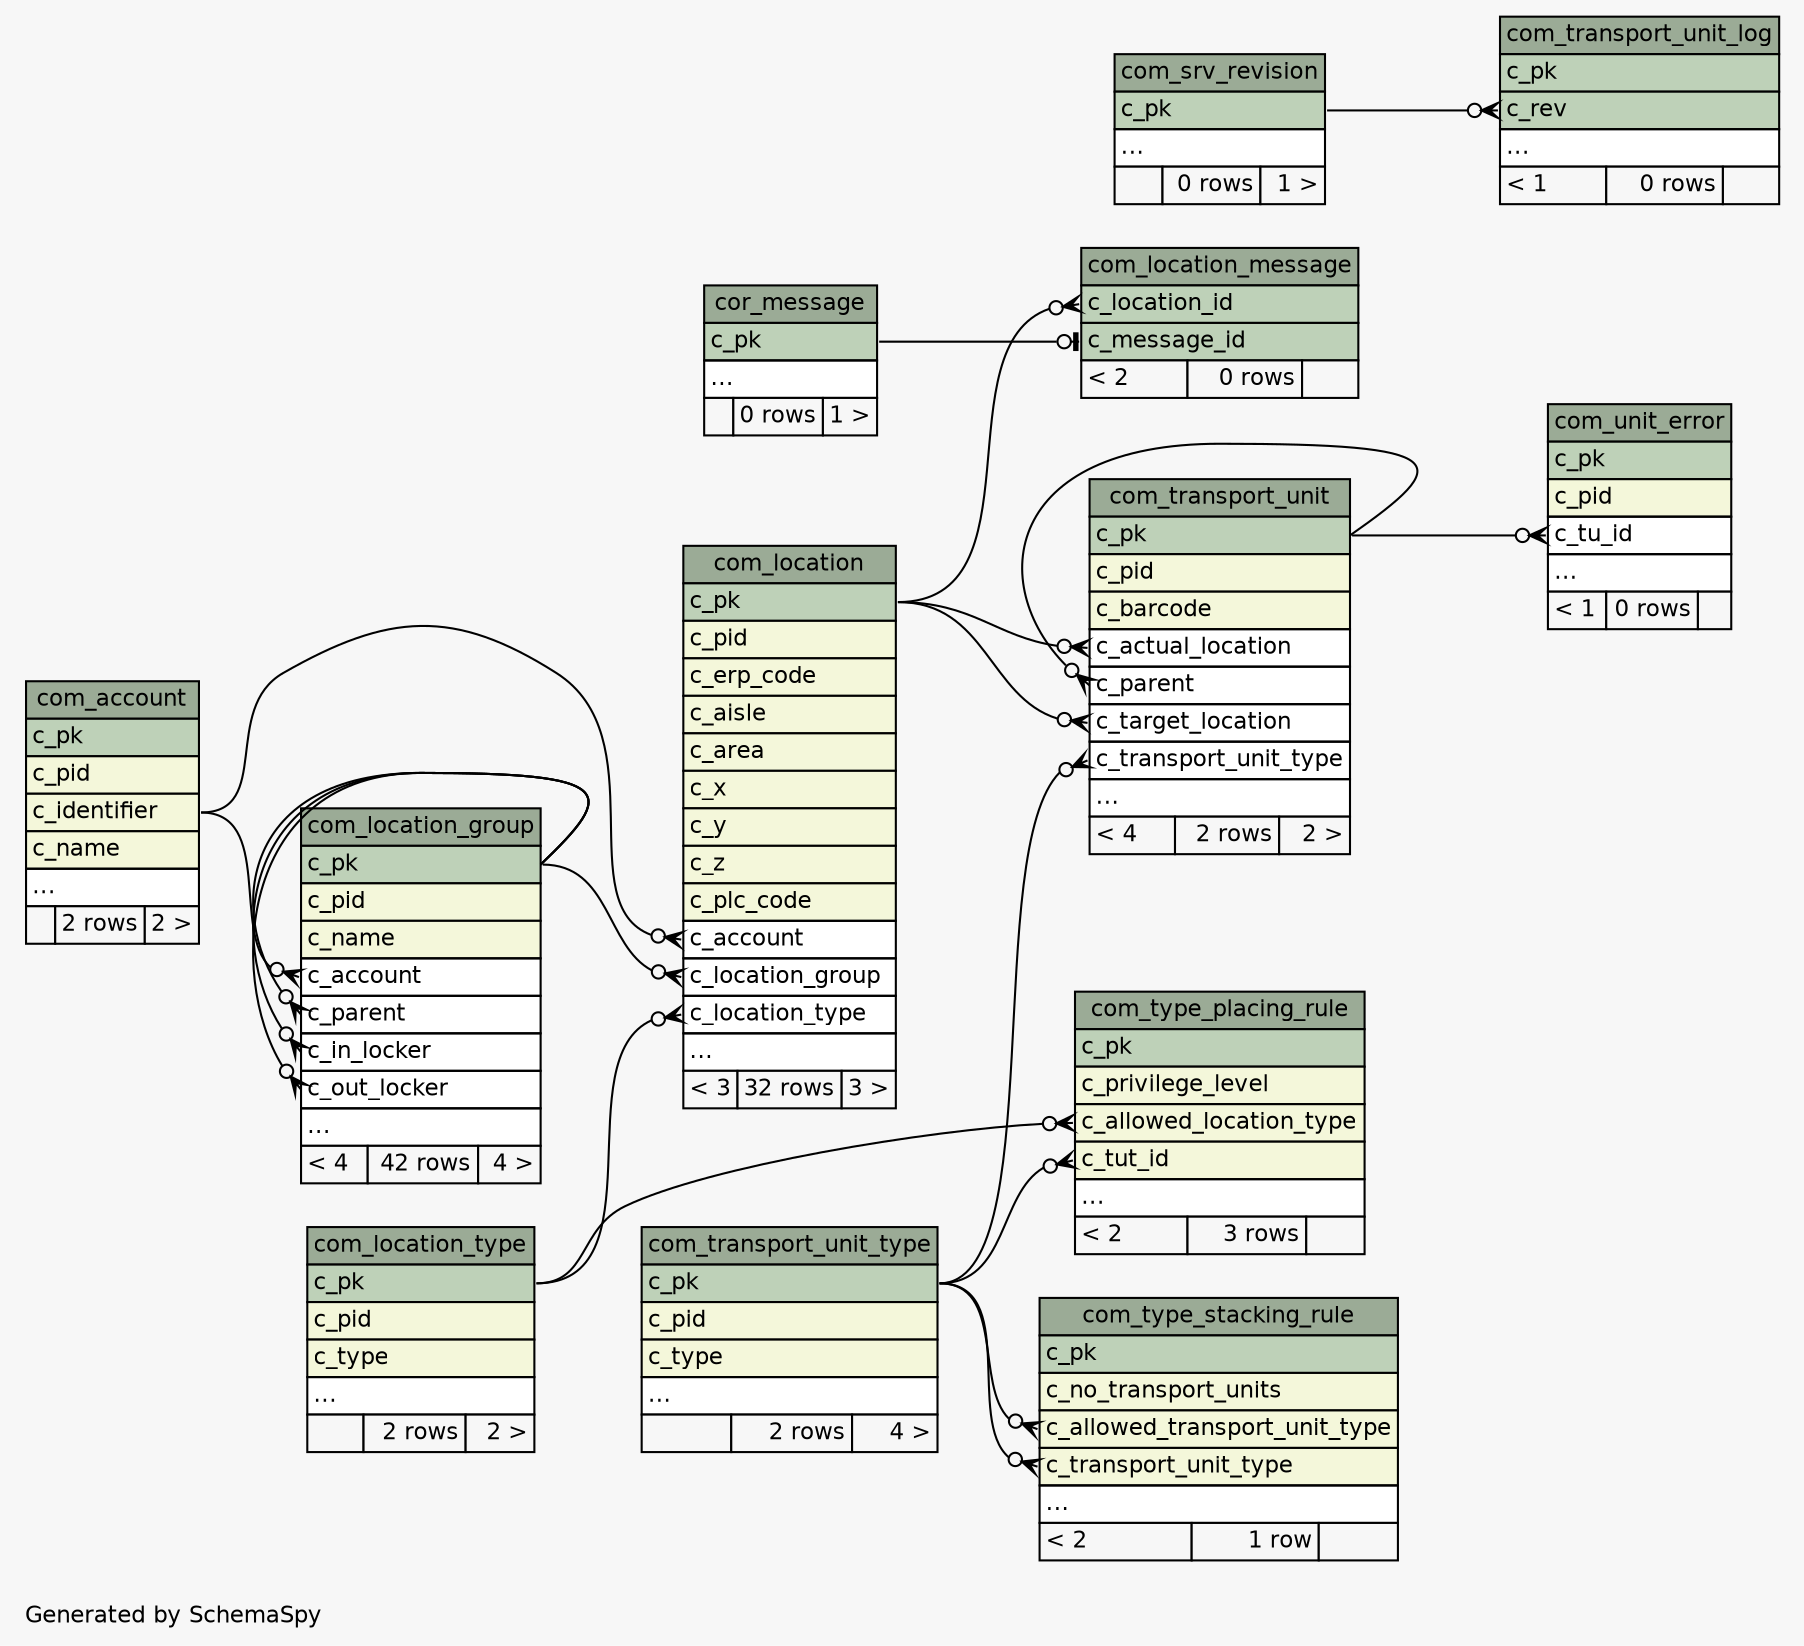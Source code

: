 // dot 2.43.0 on Linux 5.15.0-1037-azure
// SchemaSpy rev Unknown
digraph "compactRelationshipsDiagram" {
  graph [
    rankdir="RL"
    bgcolor="#f7f7f7"
    label="\nGenerated by SchemaSpy"
    labeljust="l"
    nodesep="0.18"
    ranksep="0.46"
    fontname="Helvetica"
    fontsize="11"
  ];
  node [
    fontname="Helvetica"
    fontsize="11"
    shape="plaintext"
  ];
  edge [
    arrowsize="0.8"
  ];
  "com_account" [
    label=<
    <TABLE BORDER="0" CELLBORDER="1" CELLSPACING="0" BGCOLOR="#ffffff">
      <TR><TD COLSPAN="3" BGCOLOR="#9bab96" ALIGN="CENTER">com_account</TD></TR>
      <TR><TD PORT="c_pk" COLSPAN="3" BGCOLOR="#bed1b8" ALIGN="LEFT">c_pk</TD></TR>
      <TR><TD PORT="c_pid" COLSPAN="3" BGCOLOR="#f4f7da" ALIGN="LEFT">c_pid</TD></TR>
      <TR><TD PORT="c_identifier" COLSPAN="3" BGCOLOR="#f4f7da" ALIGN="LEFT">c_identifier</TD></TR>
      <TR><TD PORT="c_name" COLSPAN="3" BGCOLOR="#f4f7da" ALIGN="LEFT">c_name</TD></TR>
      <TR><TD PORT="elipses" COLSPAN="3" ALIGN="LEFT">...</TD></TR>
      <TR><TD ALIGN="LEFT" BGCOLOR="#f7f7f7">  </TD><TD ALIGN="RIGHT" BGCOLOR="#f7f7f7">2 rows</TD><TD ALIGN="RIGHT" BGCOLOR="#f7f7f7">2 &gt;</TD></TR>
    </TABLE>>
    URL="tables/com_account.html"
    tooltip="com_account"
  ];
  "com_location" [
    label=<
    <TABLE BORDER="0" CELLBORDER="1" CELLSPACING="0" BGCOLOR="#ffffff">
      <TR><TD COLSPAN="3" BGCOLOR="#9bab96" ALIGN="CENTER">com_location</TD></TR>
      <TR><TD PORT="c_pk" COLSPAN="3" BGCOLOR="#bed1b8" ALIGN="LEFT">c_pk</TD></TR>
      <TR><TD PORT="c_pid" COLSPAN="3" BGCOLOR="#f4f7da" ALIGN="LEFT">c_pid</TD></TR>
      <TR><TD PORT="c_erp_code" COLSPAN="3" BGCOLOR="#f4f7da" ALIGN="LEFT">c_erp_code</TD></TR>
      <TR><TD PORT="c_aisle" COLSPAN="3" BGCOLOR="#f4f7da" ALIGN="LEFT">c_aisle</TD></TR>
      <TR><TD PORT="c_area" COLSPAN="3" BGCOLOR="#f4f7da" ALIGN="LEFT">c_area</TD></TR>
      <TR><TD PORT="c_x" COLSPAN="3" BGCOLOR="#f4f7da" ALIGN="LEFT">c_x</TD></TR>
      <TR><TD PORT="c_y" COLSPAN="3" BGCOLOR="#f4f7da" ALIGN="LEFT">c_y</TD></TR>
      <TR><TD PORT="c_z" COLSPAN="3" BGCOLOR="#f4f7da" ALIGN="LEFT">c_z</TD></TR>
      <TR><TD PORT="c_plc_code" COLSPAN="3" BGCOLOR="#f4f7da" ALIGN="LEFT">c_plc_code</TD></TR>
      <TR><TD PORT="c_account" COLSPAN="3" ALIGN="LEFT">c_account</TD></TR>
      <TR><TD PORT="c_location_group" COLSPAN="3" ALIGN="LEFT">c_location_group</TD></TR>
      <TR><TD PORT="c_location_type" COLSPAN="3" ALIGN="LEFT">c_location_type</TD></TR>
      <TR><TD PORT="elipses" COLSPAN="3" ALIGN="LEFT">...</TD></TR>
      <TR><TD ALIGN="LEFT" BGCOLOR="#f7f7f7">&lt; 3</TD><TD ALIGN="RIGHT" BGCOLOR="#f7f7f7">32 rows</TD><TD ALIGN="RIGHT" BGCOLOR="#f7f7f7">3 &gt;</TD></TR>
    </TABLE>>
    URL="tables/com_location.html"
    tooltip="com_location"
  ];
  "com_location_group" [
    label=<
    <TABLE BORDER="0" CELLBORDER="1" CELLSPACING="0" BGCOLOR="#ffffff">
      <TR><TD COLSPAN="3" BGCOLOR="#9bab96" ALIGN="CENTER">com_location_group</TD></TR>
      <TR><TD PORT="c_pk" COLSPAN="3" BGCOLOR="#bed1b8" ALIGN="LEFT">c_pk</TD></TR>
      <TR><TD PORT="c_pid" COLSPAN="3" BGCOLOR="#f4f7da" ALIGN="LEFT">c_pid</TD></TR>
      <TR><TD PORT="c_name" COLSPAN="3" BGCOLOR="#f4f7da" ALIGN="LEFT">c_name</TD></TR>
      <TR><TD PORT="c_account" COLSPAN="3" ALIGN="LEFT">c_account</TD></TR>
      <TR><TD PORT="c_parent" COLSPAN="3" ALIGN="LEFT">c_parent</TD></TR>
      <TR><TD PORT="c_in_locker" COLSPAN="3" ALIGN="LEFT">c_in_locker</TD></TR>
      <TR><TD PORT="c_out_locker" COLSPAN="3" ALIGN="LEFT">c_out_locker</TD></TR>
      <TR><TD PORT="elipses" COLSPAN="3" ALIGN="LEFT">...</TD></TR>
      <TR><TD ALIGN="LEFT" BGCOLOR="#f7f7f7">&lt; 4</TD><TD ALIGN="RIGHT" BGCOLOR="#f7f7f7">42 rows</TD><TD ALIGN="RIGHT" BGCOLOR="#f7f7f7">4 &gt;</TD></TR>
    </TABLE>>
    URL="tables/com_location_group.html"
    tooltip="com_location_group"
  ];
  "com_location_message" [
    label=<
    <TABLE BORDER="0" CELLBORDER="1" CELLSPACING="0" BGCOLOR="#ffffff">
      <TR><TD COLSPAN="3" BGCOLOR="#9bab96" ALIGN="CENTER">com_location_message</TD></TR>
      <TR><TD PORT="c_location_id" COLSPAN="3" BGCOLOR="#bed1b8" ALIGN="LEFT">c_location_id</TD></TR>
      <TR><TD PORT="c_message_id" COLSPAN="3" BGCOLOR="#bed1b8" ALIGN="LEFT">c_message_id</TD></TR>
      <TR><TD ALIGN="LEFT" BGCOLOR="#f7f7f7">&lt; 2</TD><TD ALIGN="RIGHT" BGCOLOR="#f7f7f7">0 rows</TD><TD ALIGN="RIGHT" BGCOLOR="#f7f7f7">  </TD></TR>
    </TABLE>>
    URL="tables/com_location_message.html"
    tooltip="com_location_message"
  ];
  "com_location_type" [
    label=<
    <TABLE BORDER="0" CELLBORDER="1" CELLSPACING="0" BGCOLOR="#ffffff">
      <TR><TD COLSPAN="3" BGCOLOR="#9bab96" ALIGN="CENTER">com_location_type</TD></TR>
      <TR><TD PORT="c_pk" COLSPAN="3" BGCOLOR="#bed1b8" ALIGN="LEFT">c_pk</TD></TR>
      <TR><TD PORT="c_pid" COLSPAN="3" BGCOLOR="#f4f7da" ALIGN="LEFT">c_pid</TD></TR>
      <TR><TD PORT="c_type" COLSPAN="3" BGCOLOR="#f4f7da" ALIGN="LEFT">c_type</TD></TR>
      <TR><TD PORT="elipses" COLSPAN="3" ALIGN="LEFT">...</TD></TR>
      <TR><TD ALIGN="LEFT" BGCOLOR="#f7f7f7">  </TD><TD ALIGN="RIGHT" BGCOLOR="#f7f7f7">2 rows</TD><TD ALIGN="RIGHT" BGCOLOR="#f7f7f7">2 &gt;</TD></TR>
    </TABLE>>
    URL="tables/com_location_type.html"
    tooltip="com_location_type"
  ];
  "com_srv_revision" [
    label=<
    <TABLE BORDER="0" CELLBORDER="1" CELLSPACING="0" BGCOLOR="#ffffff">
      <TR><TD COLSPAN="3" BGCOLOR="#9bab96" ALIGN="CENTER">com_srv_revision</TD></TR>
      <TR><TD PORT="c_pk" COLSPAN="3" BGCOLOR="#bed1b8" ALIGN="LEFT">c_pk</TD></TR>
      <TR><TD PORT="elipses" COLSPAN="3" ALIGN="LEFT">...</TD></TR>
      <TR><TD ALIGN="LEFT" BGCOLOR="#f7f7f7">  </TD><TD ALIGN="RIGHT" BGCOLOR="#f7f7f7">0 rows</TD><TD ALIGN="RIGHT" BGCOLOR="#f7f7f7">1 &gt;</TD></TR>
    </TABLE>>
    URL="tables/com_srv_revision.html"
    tooltip="com_srv_revision"
  ];
  "com_transport_unit" [
    label=<
    <TABLE BORDER="0" CELLBORDER="1" CELLSPACING="0" BGCOLOR="#ffffff">
      <TR><TD COLSPAN="3" BGCOLOR="#9bab96" ALIGN="CENTER">com_transport_unit</TD></TR>
      <TR><TD PORT="c_pk" COLSPAN="3" BGCOLOR="#bed1b8" ALIGN="LEFT">c_pk</TD></TR>
      <TR><TD PORT="c_pid" COLSPAN="3" BGCOLOR="#f4f7da" ALIGN="LEFT">c_pid</TD></TR>
      <TR><TD PORT="c_barcode" COLSPAN="3" BGCOLOR="#f4f7da" ALIGN="LEFT">c_barcode</TD></TR>
      <TR><TD PORT="c_actual_location" COLSPAN="3" ALIGN="LEFT">c_actual_location</TD></TR>
      <TR><TD PORT="c_parent" COLSPAN="3" ALIGN="LEFT">c_parent</TD></TR>
      <TR><TD PORT="c_target_location" COLSPAN="3" ALIGN="LEFT">c_target_location</TD></TR>
      <TR><TD PORT="c_transport_unit_type" COLSPAN="3" ALIGN="LEFT">c_transport_unit_type</TD></TR>
      <TR><TD PORT="elipses" COLSPAN="3" ALIGN="LEFT">...</TD></TR>
      <TR><TD ALIGN="LEFT" BGCOLOR="#f7f7f7">&lt; 4</TD><TD ALIGN="RIGHT" BGCOLOR="#f7f7f7">2 rows</TD><TD ALIGN="RIGHT" BGCOLOR="#f7f7f7">2 &gt;</TD></TR>
    </TABLE>>
    URL="tables/com_transport_unit.html"
    tooltip="com_transport_unit"
  ];
  "com_transport_unit_log" [
    label=<
    <TABLE BORDER="0" CELLBORDER="1" CELLSPACING="0" BGCOLOR="#ffffff">
      <TR><TD COLSPAN="3" BGCOLOR="#9bab96" ALIGN="CENTER">com_transport_unit_log</TD></TR>
      <TR><TD PORT="c_pk" COLSPAN="3" BGCOLOR="#bed1b8" ALIGN="LEFT">c_pk</TD></TR>
      <TR><TD PORT="c_rev" COLSPAN="3" BGCOLOR="#bed1b8" ALIGN="LEFT">c_rev</TD></TR>
      <TR><TD PORT="elipses" COLSPAN="3" ALIGN="LEFT">...</TD></TR>
      <TR><TD ALIGN="LEFT" BGCOLOR="#f7f7f7">&lt; 1</TD><TD ALIGN="RIGHT" BGCOLOR="#f7f7f7">0 rows</TD><TD ALIGN="RIGHT" BGCOLOR="#f7f7f7">  </TD></TR>
    </TABLE>>
    URL="tables/com_transport_unit_log.html"
    tooltip="com_transport_unit_log"
  ];
  "com_transport_unit_type" [
    label=<
    <TABLE BORDER="0" CELLBORDER="1" CELLSPACING="0" BGCOLOR="#ffffff">
      <TR><TD COLSPAN="3" BGCOLOR="#9bab96" ALIGN="CENTER">com_transport_unit_type</TD></TR>
      <TR><TD PORT="c_pk" COLSPAN="3" BGCOLOR="#bed1b8" ALIGN="LEFT">c_pk</TD></TR>
      <TR><TD PORT="c_pid" COLSPAN="3" BGCOLOR="#f4f7da" ALIGN="LEFT">c_pid</TD></TR>
      <TR><TD PORT="c_type" COLSPAN="3" BGCOLOR="#f4f7da" ALIGN="LEFT">c_type</TD></TR>
      <TR><TD PORT="elipses" COLSPAN="3" ALIGN="LEFT">...</TD></TR>
      <TR><TD ALIGN="LEFT" BGCOLOR="#f7f7f7">  </TD><TD ALIGN="RIGHT" BGCOLOR="#f7f7f7">2 rows</TD><TD ALIGN="RIGHT" BGCOLOR="#f7f7f7">4 &gt;</TD></TR>
    </TABLE>>
    URL="tables/com_transport_unit_type.html"
    tooltip="com_transport_unit_type"
  ];
  "com_type_placing_rule" [
    label=<
    <TABLE BORDER="0" CELLBORDER="1" CELLSPACING="0" BGCOLOR="#ffffff">
      <TR><TD COLSPAN="3" BGCOLOR="#9bab96" ALIGN="CENTER">com_type_placing_rule</TD></TR>
      <TR><TD PORT="c_pk" COLSPAN="3" BGCOLOR="#bed1b8" ALIGN="LEFT">c_pk</TD></TR>
      <TR><TD PORT="c_privilege_level" COLSPAN="3" BGCOLOR="#f4f7da" ALIGN="LEFT">c_privilege_level</TD></TR>
      <TR><TD PORT="c_allowed_location_type" COLSPAN="3" BGCOLOR="#f4f7da" ALIGN="LEFT">c_allowed_location_type</TD></TR>
      <TR><TD PORT="c_tut_id" COLSPAN="3" BGCOLOR="#f4f7da" ALIGN="LEFT">c_tut_id</TD></TR>
      <TR><TD PORT="elipses" COLSPAN="3" ALIGN="LEFT">...</TD></TR>
      <TR><TD ALIGN="LEFT" BGCOLOR="#f7f7f7">&lt; 2</TD><TD ALIGN="RIGHT" BGCOLOR="#f7f7f7">3 rows</TD><TD ALIGN="RIGHT" BGCOLOR="#f7f7f7">  </TD></TR>
    </TABLE>>
    URL="tables/com_type_placing_rule.html"
    tooltip="com_type_placing_rule"
  ];
  "com_type_stacking_rule" [
    label=<
    <TABLE BORDER="0" CELLBORDER="1" CELLSPACING="0" BGCOLOR="#ffffff">
      <TR><TD COLSPAN="3" BGCOLOR="#9bab96" ALIGN="CENTER">com_type_stacking_rule</TD></TR>
      <TR><TD PORT="c_pk" COLSPAN="3" BGCOLOR="#bed1b8" ALIGN="LEFT">c_pk</TD></TR>
      <TR><TD PORT="c_no_transport_units" COLSPAN="3" BGCOLOR="#f4f7da" ALIGN="LEFT">c_no_transport_units</TD></TR>
      <TR><TD PORT="c_allowed_transport_unit_type" COLSPAN="3" BGCOLOR="#f4f7da" ALIGN="LEFT">c_allowed_transport_unit_type</TD></TR>
      <TR><TD PORT="c_transport_unit_type" COLSPAN="3" BGCOLOR="#f4f7da" ALIGN="LEFT">c_transport_unit_type</TD></TR>
      <TR><TD PORT="elipses" COLSPAN="3" ALIGN="LEFT">...</TD></TR>
      <TR><TD ALIGN="LEFT" BGCOLOR="#f7f7f7">&lt; 2</TD><TD ALIGN="RIGHT" BGCOLOR="#f7f7f7">1 row</TD><TD ALIGN="RIGHT" BGCOLOR="#f7f7f7">  </TD></TR>
    </TABLE>>
    URL="tables/com_type_stacking_rule.html"
    tooltip="com_type_stacking_rule"
  ];
  "com_unit_error" [
    label=<
    <TABLE BORDER="0" CELLBORDER="1" CELLSPACING="0" BGCOLOR="#ffffff">
      <TR><TD COLSPAN="3" BGCOLOR="#9bab96" ALIGN="CENTER">com_unit_error</TD></TR>
      <TR><TD PORT="c_pk" COLSPAN="3" BGCOLOR="#bed1b8" ALIGN="LEFT">c_pk</TD></TR>
      <TR><TD PORT="c_pid" COLSPAN="3" BGCOLOR="#f4f7da" ALIGN="LEFT">c_pid</TD></TR>
      <TR><TD PORT="c_tu_id" COLSPAN="3" ALIGN="LEFT">c_tu_id</TD></TR>
      <TR><TD PORT="elipses" COLSPAN="3" ALIGN="LEFT">...</TD></TR>
      <TR><TD ALIGN="LEFT" BGCOLOR="#f7f7f7">&lt; 1</TD><TD ALIGN="RIGHT" BGCOLOR="#f7f7f7">0 rows</TD><TD ALIGN="RIGHT" BGCOLOR="#f7f7f7">  </TD></TR>
    </TABLE>>
    URL="tables/com_unit_error.html"
    tooltip="com_unit_error"
  ];
  "cor_message" [
    label=<
    <TABLE BORDER="0" CELLBORDER="1" CELLSPACING="0" BGCOLOR="#ffffff">
      <TR><TD COLSPAN="3" BGCOLOR="#9bab96" ALIGN="CENTER">cor_message</TD></TR>
      <TR><TD PORT="c_pk" COLSPAN="3" BGCOLOR="#bed1b8" ALIGN="LEFT">c_pk</TD></TR>
      <TR><TD PORT="elipses" COLSPAN="3" ALIGN="LEFT">...</TD></TR>
      <TR><TD ALIGN="LEFT" BGCOLOR="#f7f7f7">  </TD><TD ALIGN="RIGHT" BGCOLOR="#f7f7f7">0 rows</TD><TD ALIGN="RIGHT" BGCOLOR="#f7f7f7">1 &gt;</TD></TR>
    </TABLE>>
    URL="tables/cor_message.html"
    tooltip="cor_message"
  ];
  "com_location":"c_account":w -> "com_account":"c_identifier":e [arrowhead=none dir=back arrowtail=crowodot];
  "com_location":"c_location_group":w -> "com_location_group":"c_pk":e [arrowhead=none dir=back arrowtail=crowodot];
  "com_location":"c_location_type":w -> "com_location_type":"c_pk":e [arrowhead=none dir=back arrowtail=crowodot];
  "com_location_group":"c_account":w -> "com_account":"c_identifier":e [arrowhead=none dir=back arrowtail=crowodot];
  "com_location_group":"c_in_locker":w -> "com_location_group":"c_pk":e [arrowhead=none dir=back arrowtail=crowodot];
  "com_location_group":"c_out_locker":w -> "com_location_group":"c_pk":e [arrowhead=none dir=back arrowtail=crowodot];
  "com_location_group":"c_parent":w -> "com_location_group":"c_pk":e [arrowhead=none dir=back arrowtail=crowodot];
  "com_location_message":"c_location_id":w -> "com_location":"c_pk":e [arrowhead=none dir=back arrowtail=crowodot];
  "com_location_message":"c_message_id":w -> "cor_message":"c_pk":e [arrowhead=none dir=back arrowtail=teeodot];
  "com_transport_unit":"c_actual_location":w -> "com_location":"c_pk":e [arrowhead=none dir=back arrowtail=crowodot];
  "com_transport_unit":"c_parent":w -> "com_transport_unit":"c_pk":e [arrowhead=none dir=back arrowtail=crowodot];
  "com_transport_unit":"c_target_location":w -> "com_location":"c_pk":e [arrowhead=none dir=back arrowtail=crowodot];
  "com_transport_unit":"c_transport_unit_type":w -> "com_transport_unit_type":"c_pk":e [arrowhead=none dir=back arrowtail=crowodot];
  "com_transport_unit_log":"c_rev":w -> "com_srv_revision":"c_pk":e [arrowhead=none dir=back arrowtail=crowodot];
  "com_type_placing_rule":"c_allowed_location_type":w -> "com_location_type":"c_pk":e [arrowhead=none dir=back arrowtail=crowodot];
  "com_type_placing_rule":"c_tut_id":w -> "com_transport_unit_type":"c_pk":e [arrowhead=none dir=back arrowtail=crowodot];
  "com_type_stacking_rule":"c_allowed_transport_unit_type":w -> "com_transport_unit_type":"c_pk":e [arrowhead=none dir=back arrowtail=crowodot];
  "com_type_stacking_rule":"c_transport_unit_type":w -> "com_transport_unit_type":"c_pk":e [arrowhead=none dir=back arrowtail=crowodot];
  "com_unit_error":"c_tu_id":w -> "com_transport_unit":"c_pk":e [arrowhead=none dir=back arrowtail=crowodot];
}
